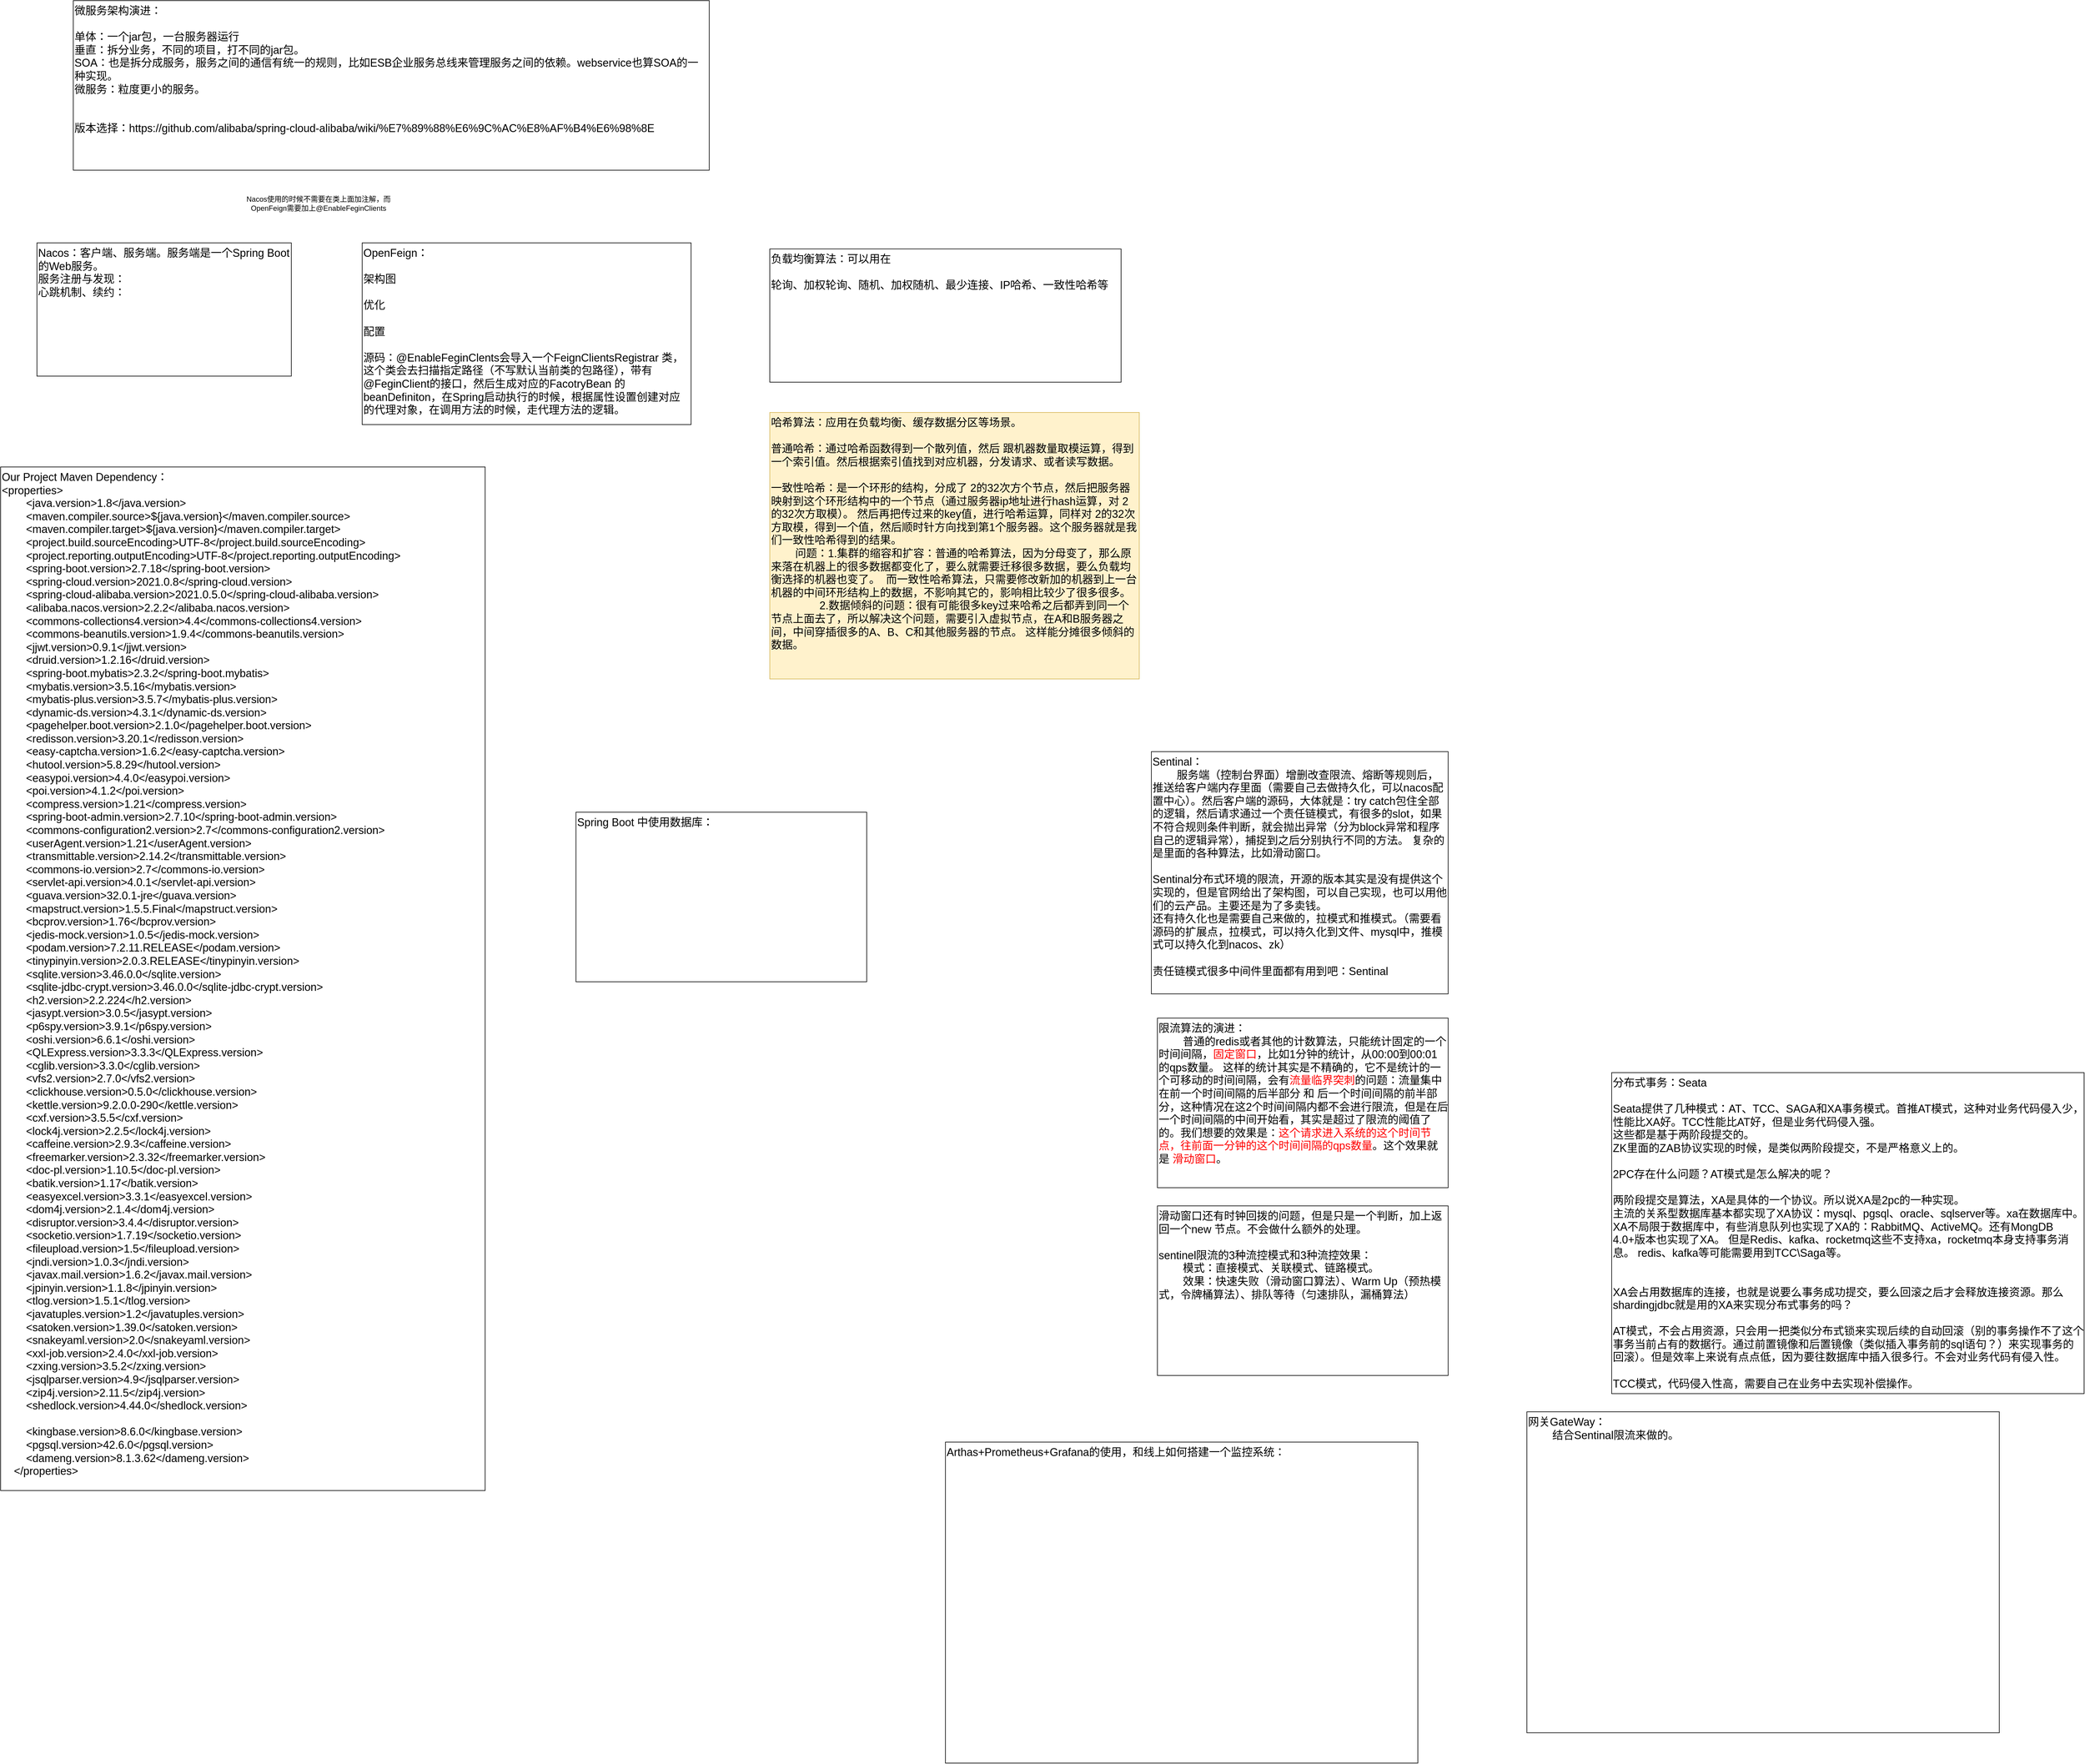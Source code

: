 <mxfile version="26.1.3">
  <diagram name="第 1 页" id="bNRUMGfdpHtpgNB-Gve9">
    <mxGraphModel dx="2876" dy="2235" grid="1" gridSize="10" guides="1" tooltips="1" connect="1" arrows="1" fold="1" page="1" pageScale="1" pageWidth="827" pageHeight="1169" math="0" shadow="0">
      <root>
        <mxCell id="0" />
        <mxCell id="1" parent="0" />
        <mxCell id="2RxM4l89XDD24nxAgFgx-1" value="Nacos：客户端、服务端。服务端是一个Spring Boot的Web服务。&lt;div&gt;服务注册与发现：&lt;/div&gt;&lt;div&gt;心跳机制、续约：&lt;br&gt;&lt;div&gt;&lt;br&gt;&lt;/div&gt;&lt;/div&gt;" style="rounded=0;whiteSpace=wrap;html=1;fontSize=18;verticalAlign=top;align=left;" parent="1" vertex="1">
          <mxGeometry x="-130" y="140" width="420" height="220" as="geometry" />
        </mxCell>
        <mxCell id="2RxM4l89XDD24nxAgFgx-2" value="&lt;div&gt;OpenFeign：&lt;/div&gt;&lt;div&gt;&lt;br&gt;&lt;/div&gt;&lt;div&gt;架构图&lt;/div&gt;&lt;div&gt;&lt;br&gt;&lt;/div&gt;&lt;div&gt;优化&lt;/div&gt;&lt;div&gt;&lt;br&gt;&lt;/div&gt;&lt;div&gt;配置&lt;/div&gt;&lt;div&gt;&lt;br&gt;&lt;/div&gt;&lt;div&gt;源码：@EnableFeginClents会导入一个FeignClientsRegistrar 类，这个类会去扫描指定路径（不写默认当前类的包路径），带有@FeginClient的接口，然后生成对应的FacotryBean 的beanDefiniton，在Spring启动执行的时候，&lt;span style=&quot;background-color: transparent; color: light-dark(rgb(0, 0, 0), rgb(255, 255, 255));&quot;&gt;根据属性设置&lt;/span&gt;&lt;span style=&quot;background-color: transparent; color: light-dark(rgb(0, 0, 0), rgb(255, 255, 255));&quot;&gt;创建对应的代理对象，在调用方法的时候，走代理方法的逻辑。&lt;/span&gt;&lt;/div&gt;" style="rounded=0;whiteSpace=wrap;html=1;fontSize=18;verticalAlign=top;align=left;" parent="1" vertex="1">
          <mxGeometry x="407" y="140" width="543" height="300" as="geometry" />
        </mxCell>
        <mxCell id="2RxM4l89XDD24nxAgFgx-3" value="Our Project Maven Dependency：&lt;div&gt;&lt;div&gt;&amp;lt;properties&amp;gt;&lt;/div&gt;&lt;div&gt;&amp;nbsp; &amp;nbsp; &amp;nbsp; &amp;nbsp; &amp;lt;java.version&amp;gt;1.8&amp;lt;/java.version&amp;gt;&lt;/div&gt;&lt;div&gt;&amp;nbsp; &amp;nbsp; &amp;nbsp; &amp;nbsp; &amp;lt;maven.compiler.source&amp;gt;${java.version}&amp;lt;/maven.compiler.source&amp;gt;&lt;/div&gt;&lt;div&gt;&amp;nbsp; &amp;nbsp; &amp;nbsp; &amp;nbsp; &amp;lt;maven.compiler.target&amp;gt;${java.version}&amp;lt;/maven.compiler.target&amp;gt;&lt;/div&gt;&lt;div&gt;&amp;nbsp; &amp;nbsp; &amp;nbsp; &amp;nbsp; &amp;lt;project.build.sourceEncoding&amp;gt;UTF-8&amp;lt;/project.build.sourceEncoding&amp;gt;&lt;/div&gt;&lt;div&gt;&amp;nbsp; &amp;nbsp; &amp;nbsp; &amp;nbsp; &amp;lt;project.reporting.outputEncoding&amp;gt;UTF-8&amp;lt;/project.reporting.outputEncoding&amp;gt;&lt;/div&gt;&lt;div&gt;&amp;nbsp; &amp;nbsp; &amp;nbsp; &amp;nbsp; &amp;lt;spring-boot.version&amp;gt;2.7.18&amp;lt;/spring-boot.version&amp;gt;&lt;/div&gt;&lt;div&gt;&amp;nbsp; &amp;nbsp; &amp;nbsp; &amp;nbsp; &amp;lt;spring-cloud.version&amp;gt;2021.0.8&amp;lt;/spring-cloud.version&amp;gt;&lt;/div&gt;&lt;div&gt;&amp;nbsp; &amp;nbsp; &amp;nbsp; &amp;nbsp; &amp;lt;spring-cloud-alibaba.version&amp;gt;2021.0.5.0&amp;lt;/spring-cloud-alibaba.version&amp;gt;&lt;/div&gt;&lt;div&gt;&amp;nbsp; &amp;nbsp; &amp;nbsp; &amp;nbsp; &amp;lt;alibaba.nacos.version&amp;gt;2.2.2&amp;lt;/alibaba.nacos.version&amp;gt;&lt;/div&gt;&lt;div&gt;&amp;nbsp; &amp;nbsp; &amp;nbsp; &amp;nbsp; &amp;lt;commons-collections4.version&amp;gt;4.4&amp;lt;/commons-collections4.version&amp;gt;&lt;/div&gt;&lt;div&gt;&amp;nbsp; &amp;nbsp; &amp;nbsp; &amp;nbsp; &amp;lt;commons-beanutils.version&amp;gt;1.9.4&amp;lt;/commons-beanutils.version&amp;gt;&lt;/div&gt;&lt;div&gt;&amp;nbsp; &amp;nbsp; &amp;nbsp; &amp;nbsp; &amp;lt;jjwt.version&amp;gt;0.9.1&amp;lt;/jjwt.version&amp;gt;&lt;/div&gt;&lt;div&gt;&amp;nbsp; &amp;nbsp; &amp;nbsp; &amp;nbsp; &amp;lt;druid.version&amp;gt;1.2.16&amp;lt;/druid.version&amp;gt;&lt;/div&gt;&lt;div&gt;&amp;nbsp; &amp;nbsp; &amp;nbsp; &amp;nbsp; &amp;lt;spring-boot.mybatis&amp;gt;2.3.2&amp;lt;/spring-boot.mybatis&amp;gt;&lt;/div&gt;&lt;div&gt;&amp;nbsp; &amp;nbsp; &amp;nbsp; &amp;nbsp; &amp;lt;mybatis.version&amp;gt;3.5.16&amp;lt;/mybatis.version&amp;gt;&lt;/div&gt;&lt;div&gt;&amp;nbsp; &amp;nbsp; &amp;nbsp; &amp;nbsp; &amp;lt;mybatis-plus.version&amp;gt;3.5.7&amp;lt;/mybatis-plus.version&amp;gt;&lt;/div&gt;&lt;div&gt;&amp;nbsp; &amp;nbsp; &amp;nbsp; &amp;nbsp; &amp;lt;dynamic-ds.version&amp;gt;4.3.1&amp;lt;/dynamic-ds.version&amp;gt;&lt;/div&gt;&lt;div&gt;&amp;nbsp; &amp;nbsp; &amp;nbsp; &amp;nbsp; &amp;lt;pagehelper.boot.version&amp;gt;2.1.0&amp;lt;/pagehelper.boot.version&amp;gt;&lt;/div&gt;&lt;div&gt;&amp;nbsp; &amp;nbsp; &amp;nbsp; &amp;nbsp; &amp;lt;redisson.version&amp;gt;3.20.1&amp;lt;/redisson.version&amp;gt;&lt;/div&gt;&lt;div&gt;&amp;nbsp; &amp;nbsp; &amp;nbsp; &amp;nbsp; &amp;lt;easy-captcha.version&amp;gt;1.6.2&amp;lt;/easy-captcha.version&amp;gt;&lt;/div&gt;&lt;div&gt;&amp;nbsp; &amp;nbsp; &amp;nbsp; &amp;nbsp; &amp;lt;hutool.version&amp;gt;5.8.29&amp;lt;/hutool.version&amp;gt;&lt;/div&gt;&lt;div&gt;&amp;nbsp; &amp;nbsp; &amp;nbsp; &amp;nbsp; &amp;lt;easypoi.version&amp;gt;4.4.0&amp;lt;/easypoi.version&amp;gt;&lt;/div&gt;&lt;div&gt;&amp;nbsp; &amp;nbsp; &amp;nbsp; &amp;nbsp; &amp;lt;poi.version&amp;gt;4.1.2&amp;lt;/poi.version&amp;gt;&lt;/div&gt;&lt;div&gt;&amp;nbsp; &amp;nbsp; &amp;nbsp; &amp;nbsp; &amp;lt;compress.version&amp;gt;1.21&amp;lt;/compress.version&amp;gt;&lt;/div&gt;&lt;div&gt;&amp;nbsp; &amp;nbsp; &amp;nbsp; &amp;nbsp; &amp;lt;spring-boot-admin.version&amp;gt;2.7.10&amp;lt;/spring-boot-admin.version&amp;gt;&lt;/div&gt;&lt;div&gt;&amp;nbsp; &amp;nbsp; &amp;nbsp; &amp;nbsp; &amp;lt;commons-configuration2.version&amp;gt;2.7&amp;lt;/commons-configuration2.version&amp;gt;&lt;/div&gt;&lt;div&gt;&amp;nbsp; &amp;nbsp; &amp;nbsp; &amp;nbsp; &amp;lt;userAgent.version&amp;gt;1.21&amp;lt;/userAgent.version&amp;gt;&lt;/div&gt;&lt;div&gt;&amp;nbsp; &amp;nbsp; &amp;nbsp; &amp;nbsp; &amp;lt;transmittable.version&amp;gt;2.14.2&amp;lt;/transmittable.version&amp;gt;&lt;/div&gt;&lt;div&gt;&amp;nbsp; &amp;nbsp; &amp;nbsp; &amp;nbsp; &amp;lt;commons-io.version&amp;gt;2.7&amp;lt;/commons-io.version&amp;gt;&lt;/div&gt;&lt;div&gt;&amp;nbsp; &amp;nbsp; &amp;nbsp; &amp;nbsp; &amp;lt;servlet-api.version&amp;gt;4.0.1&amp;lt;/servlet-api.version&amp;gt;&lt;/div&gt;&lt;div&gt;&amp;nbsp; &amp;nbsp; &amp;nbsp; &amp;nbsp; &amp;lt;guava.version&amp;gt;32.0.1-jre&amp;lt;/guava.version&amp;gt;&lt;/div&gt;&lt;div&gt;&amp;nbsp; &amp;nbsp; &amp;nbsp; &amp;nbsp; &amp;lt;mapstruct.version&amp;gt;1.5.5.Final&amp;lt;/mapstruct.version&amp;gt;&lt;/div&gt;&lt;div&gt;&amp;nbsp; &amp;nbsp; &amp;nbsp; &amp;nbsp; &amp;lt;bcprov.version&amp;gt;1.76&amp;lt;/bcprov.version&amp;gt;&lt;/div&gt;&lt;div&gt;&amp;nbsp; &amp;nbsp; &amp;nbsp; &amp;nbsp; &amp;lt;jedis-mock.version&amp;gt;1.0.5&amp;lt;/jedis-mock.version&amp;gt;&lt;/div&gt;&lt;div&gt;&amp;nbsp; &amp;nbsp; &amp;nbsp; &amp;nbsp; &amp;lt;podam.version&amp;gt;7.2.11.RELEASE&amp;lt;/podam.version&amp;gt;&lt;/div&gt;&lt;div&gt;&amp;nbsp; &amp;nbsp; &amp;nbsp; &amp;nbsp; &amp;lt;tinypinyin.version&amp;gt;2.0.3.RELEASE&amp;lt;/tinypinyin.version&amp;gt;&lt;/div&gt;&lt;div&gt;&amp;nbsp; &amp;nbsp; &amp;nbsp; &amp;nbsp; &amp;lt;sqlite.version&amp;gt;3.46.0.0&amp;lt;/sqlite.version&amp;gt;&lt;/div&gt;&lt;div&gt;&amp;nbsp; &amp;nbsp; &amp;nbsp; &amp;nbsp; &amp;lt;sqlite-jdbc-crypt.version&amp;gt;3.46.0.0&amp;lt;/sqlite-jdbc-crypt.version&amp;gt;&lt;/div&gt;&lt;div&gt;&amp;nbsp; &amp;nbsp; &amp;nbsp; &amp;nbsp; &amp;lt;h2.version&amp;gt;2.2.224&amp;lt;/h2.version&amp;gt;&lt;/div&gt;&lt;div&gt;&amp;nbsp; &amp;nbsp; &amp;nbsp; &amp;nbsp; &amp;lt;jasypt.version&amp;gt;3.0.5&amp;lt;/jasypt.version&amp;gt;&lt;/div&gt;&lt;div&gt;&amp;nbsp; &amp;nbsp; &amp;nbsp; &amp;nbsp; &amp;lt;p6spy.version&amp;gt;3.9.1&amp;lt;/p6spy.version&amp;gt;&lt;/div&gt;&lt;div&gt;&amp;nbsp; &amp;nbsp; &amp;nbsp; &amp;nbsp; &amp;lt;oshi.version&amp;gt;6.6.1&amp;lt;/oshi.version&amp;gt;&lt;/div&gt;&lt;div&gt;&amp;nbsp; &amp;nbsp; &amp;nbsp; &amp;nbsp; &amp;lt;QLExpress.version&amp;gt;3.3.3&amp;lt;/QLExpress.version&amp;gt;&lt;/div&gt;&lt;div&gt;&amp;nbsp; &amp;nbsp; &amp;nbsp; &amp;nbsp; &amp;lt;cglib.version&amp;gt;3.3.0&amp;lt;/cglib.version&amp;gt;&lt;/div&gt;&lt;div&gt;&amp;nbsp; &amp;nbsp; &amp;nbsp; &amp;nbsp; &amp;lt;vfs2.version&amp;gt;2.7.0&amp;lt;/vfs2.version&amp;gt;&lt;/div&gt;&lt;div&gt;&amp;nbsp; &amp;nbsp; &amp;nbsp; &amp;nbsp; &amp;lt;clickhouse.version&amp;gt;0.5.0&amp;lt;/clickhouse.version&amp;gt;&lt;/div&gt;&lt;div&gt;&amp;nbsp; &amp;nbsp; &amp;nbsp; &amp;nbsp; &amp;lt;kettle.version&amp;gt;9.2.0.0-290&amp;lt;/kettle.version&amp;gt;&lt;/div&gt;&lt;div&gt;&amp;nbsp; &amp;nbsp; &amp;nbsp; &amp;nbsp; &amp;lt;cxf.version&amp;gt;3.5.5&amp;lt;/cxf.version&amp;gt;&lt;/div&gt;&lt;div&gt;&amp;nbsp; &amp;nbsp; &amp;nbsp; &amp;nbsp; &amp;lt;lock4j.version&amp;gt;2.2.5&amp;lt;/lock4j.version&amp;gt;&lt;/div&gt;&lt;div&gt;&amp;nbsp; &amp;nbsp; &amp;nbsp; &amp;nbsp; &amp;lt;caffeine.version&amp;gt;2.9.3&amp;lt;/caffeine.version&amp;gt;&lt;/div&gt;&lt;div&gt;&amp;nbsp; &amp;nbsp; &amp;nbsp; &amp;nbsp; &amp;lt;freemarker.version&amp;gt;2.3.32&amp;lt;/freemarker.version&amp;gt;&lt;/div&gt;&lt;div&gt;&amp;nbsp; &amp;nbsp; &amp;nbsp; &amp;nbsp; &amp;lt;doc-pl.version&amp;gt;1.10.5&amp;lt;/doc-pl.version&amp;gt;&lt;/div&gt;&lt;div&gt;&amp;nbsp; &amp;nbsp; &amp;nbsp; &amp;nbsp; &amp;lt;batik.version&amp;gt;1.17&amp;lt;/batik.version&amp;gt;&lt;/div&gt;&lt;div&gt;&amp;nbsp; &amp;nbsp; &amp;nbsp; &amp;nbsp; &amp;lt;easyexcel.version&amp;gt;3.3.1&amp;lt;/easyexcel.version&amp;gt;&lt;/div&gt;&lt;div&gt;&amp;nbsp; &amp;nbsp; &amp;nbsp; &amp;nbsp; &amp;lt;dom4j.version&amp;gt;2.1.4&amp;lt;/dom4j.version&amp;gt;&lt;/div&gt;&lt;div&gt;&amp;nbsp; &amp;nbsp; &amp;nbsp; &amp;nbsp; &amp;lt;disruptor.version&amp;gt;3.4.4&amp;lt;/disruptor.version&amp;gt;&lt;/div&gt;&lt;div&gt;&amp;nbsp; &amp;nbsp; &amp;nbsp; &amp;nbsp; &amp;lt;socketio.version&amp;gt;1.7.19&amp;lt;/socketio.version&amp;gt;&lt;/div&gt;&lt;div&gt;&amp;nbsp; &amp;nbsp; &amp;nbsp; &amp;nbsp; &amp;lt;fileupload.version&amp;gt;1.5&amp;lt;/fileupload.version&amp;gt;&lt;/div&gt;&lt;div&gt;&amp;nbsp; &amp;nbsp; &amp;nbsp; &amp;nbsp; &amp;lt;jndi.version&amp;gt;1.0.3&amp;lt;/jndi.version&amp;gt;&lt;/div&gt;&lt;div&gt;&amp;nbsp; &amp;nbsp; &amp;nbsp; &amp;nbsp; &amp;lt;javax.mail.version&amp;gt;1.6.2&amp;lt;/javax.mail.version&amp;gt;&lt;/div&gt;&lt;div&gt;&amp;nbsp; &amp;nbsp; &amp;nbsp; &amp;nbsp; &amp;lt;jpinyin.version&amp;gt;1.1.8&amp;lt;/jpinyin.version&amp;gt;&lt;/div&gt;&lt;div&gt;&amp;nbsp; &amp;nbsp; &amp;nbsp; &amp;nbsp; &amp;lt;tlog.version&amp;gt;1.5.1&amp;lt;/tlog.version&amp;gt;&lt;/div&gt;&lt;div&gt;&amp;nbsp; &amp;nbsp; &amp;nbsp; &amp;nbsp; &amp;lt;javatuples.version&amp;gt;1.2&amp;lt;/javatuples.version&amp;gt;&lt;/div&gt;&lt;div&gt;&amp;nbsp; &amp;nbsp; &amp;nbsp; &amp;nbsp; &amp;lt;satoken.version&amp;gt;1.39.0&amp;lt;/satoken.version&amp;gt;&lt;/div&gt;&lt;div&gt;&amp;nbsp; &amp;nbsp; &amp;nbsp; &amp;nbsp; &amp;lt;snakeyaml.version&amp;gt;2.0&amp;lt;/snakeyaml.version&amp;gt;&lt;/div&gt;&lt;div&gt;&amp;nbsp; &amp;nbsp; &amp;nbsp; &amp;nbsp; &amp;lt;xxl-job.version&amp;gt;2.4.0&amp;lt;/xxl-job.version&amp;gt;&lt;/div&gt;&lt;div&gt;&amp;nbsp; &amp;nbsp; &amp;nbsp; &amp;nbsp; &amp;lt;zxing.version&amp;gt;3.5.2&amp;lt;/zxing.version&amp;gt;&lt;/div&gt;&lt;div&gt;&amp;nbsp; &amp;nbsp; &amp;nbsp; &amp;nbsp; &amp;lt;jsqlparser.version&amp;gt;4.9&amp;lt;/jsqlparser.version&amp;gt;&lt;/div&gt;&lt;div&gt;&amp;nbsp; &amp;nbsp; &amp;nbsp; &amp;nbsp; &amp;lt;zip4j.version&amp;gt;2.11.5&amp;lt;/zip4j.version&amp;gt;&lt;/div&gt;&lt;div&gt;&amp;nbsp; &amp;nbsp; &amp;nbsp; &amp;nbsp; &amp;lt;shedlock.version&amp;gt;4.44.0&amp;lt;/shedlock.version&amp;gt;&lt;/div&gt;&lt;div&gt;&lt;br&gt;&lt;/div&gt;&lt;div&gt;&amp;nbsp; &amp;nbsp; &amp;nbsp; &amp;nbsp; &amp;lt;kingbase.version&amp;gt;8.6.0&amp;lt;/kingbase.version&amp;gt;&lt;/div&gt;&lt;div&gt;&amp;nbsp; &amp;nbsp; &amp;nbsp; &amp;nbsp; &amp;lt;pgsql.version&amp;gt;42.6.0&amp;lt;/pgsql.version&amp;gt;&lt;/div&gt;&lt;div&gt;&amp;nbsp; &amp;nbsp; &amp;nbsp; &amp;nbsp; &amp;lt;dameng.version&amp;gt;8.1.3.62&amp;lt;/dameng.version&amp;gt;&lt;/div&gt;&lt;div&gt;&amp;nbsp; &amp;nbsp; &amp;lt;/properties&amp;gt;&lt;/div&gt;&lt;div&gt;&lt;br&gt;&lt;/div&gt;&lt;/div&gt;" style="rounded=0;whiteSpace=wrap;html=1;fontSize=18;verticalAlign=top;align=left;" parent="1" vertex="1">
          <mxGeometry x="-190" y="510" width="800" height="1690" as="geometry" />
        </mxCell>
        <mxCell id="8Nu4Ka4w16lwiklZhjRO-1" value="微服务架构演进：&lt;div&gt;&lt;br&gt;&lt;/div&gt;&lt;div&gt;单体：一个jar包，一台服务器运行&lt;/div&gt;&lt;div&gt;垂直：拆分业务，不同的项目，打不同的jar包。&lt;/div&gt;&lt;div&gt;SOA：也是拆分成服务，服务之间的通信有统一的规则，比如ESB企业服务总线来管理服务之间的依赖。webservice也算SOA的一种实现。&lt;/div&gt;&lt;div&gt;微服务：粒度更小的服务。&lt;/div&gt;&lt;div&gt;&lt;br&gt;&lt;/div&gt;&lt;div&gt;&lt;br&gt;&lt;/div&gt;&lt;div&gt;版本选择：https://github.com/alibaba/spring-cloud-alibaba/wiki/%E7%89%88%E6%9C%AC%E8%AF%B4%E6%98%8E&lt;br&gt;&lt;div&gt;&lt;br&gt;&lt;/div&gt;&lt;/div&gt;" style="rounded=0;whiteSpace=wrap;html=1;fontSize=18;verticalAlign=top;align=left;" parent="1" vertex="1">
          <mxGeometry x="-70" y="-260" width="1050" height="280" as="geometry" />
        </mxCell>
        <mxCell id="JkpguMBfyvvDvHadpzbC-1" value="&lt;div&gt;负载均衡算法：可以用在&lt;/div&gt;&lt;div&gt;&lt;br&gt;&lt;/div&gt;&lt;div&gt;轮询、加权轮询、随机、加权随机、最少连接、IP哈希、一致性哈希等&lt;/div&gt;" style="rounded=0;whiteSpace=wrap;html=1;fontSize=18;verticalAlign=top;align=left;" parent="1" vertex="1">
          <mxGeometry x="1080" y="150" width="580" height="220" as="geometry" />
        </mxCell>
        <mxCell id="VfdaiQWPS9US5twS7hE0-1" value="&lt;div&gt;哈希算法：应用在负载均衡、缓存数据分区等场景。&lt;/div&gt;&lt;div&gt;&lt;br&gt;&lt;/div&gt;&lt;div&gt;普通哈希：通过哈希函数得到一个散列值，然后 跟机器数量取模运算，得到一个索引值。然后根据索引值找到对应机器，分发请求、或者读写数据。&lt;/div&gt;&lt;div&gt;&lt;br&gt;&lt;/div&gt;一致性哈希：是一个环形的结构，分成了 2的32次方个节点，然后把服务器映射到这个环形结构中的一个节点（通过服务器ip地址进行hash运算，对 2的32次方取模）。 然后再把传过来的key值，进行哈希运算，同样对 2的32次方取模，得到一个值，然后顺时针方向找到第1个服务器。这个服务器就是我们一致性哈希得到的结果。&lt;div&gt;&lt;span style=&quot;white-space: pre;&quot;&gt;&#x9;&lt;/span&gt;问题：1.集群的缩容和扩容：普通的哈希算法，因为分母变了，那么原来落在机器上的很多数据都变化了，要么就需要迁移很多数据，要么负载均衡选择的机器也变了。&amp;nbsp; 而一致性哈希算法，只需要修改新加的机器到上一台机器的中间环形结构上的数据，不影响其它的，影响相比较少了很多很多。&lt;br&gt;&lt;/div&gt;&lt;div&gt;&lt;span style=&quot;white-space: pre;&quot;&gt;&#x9;&lt;/span&gt;&lt;span style=&quot;white-space: pre;&quot;&gt;&#x9;&lt;/span&gt;2.数据倾斜的问题：很有可能很多key过来哈希之后都弄到同一个节点上面去了，所以解决这个问题，需要引入虚拟节点，在A和B服务器之间，中间穿插很多的A、B、C和其他服务器的节点。 这样能分摊很多倾斜的数据。&lt;br&gt;&lt;/div&gt;" style="rounded=0;whiteSpace=wrap;html=1;fontSize=18;verticalAlign=top;align=left;fillColor=#fff2cc;strokeColor=#d6b656;" parent="1" vertex="1">
          <mxGeometry x="1080" y="420" width="610" height="440" as="geometry" />
        </mxCell>
        <mxCell id="VfdaiQWPS9US5twS7hE0-2" value="Spring Boot 中使用数据库：" style="rounded=0;whiteSpace=wrap;html=1;fontSize=18;verticalAlign=top;align=left;" parent="1" vertex="1">
          <mxGeometry x="760" y="1080" width="480" height="280" as="geometry" />
        </mxCell>
        <mxCell id="llbknPpr0wl2aexQ5wte-1" value="Sentinal：&lt;div&gt;&lt;span style=&quot;white-space: pre;&quot;&gt;&#x9;&lt;/span&gt;服务端（控制台界面）增删改查限流、熔断等规则后，推送给客户端内存里面（需要自己去做持久化，可以nacos配置中心）。然后客户端的源码，大体就是：try catch包住全部的逻辑，然后请求通过一个责任链模式，有很多的slot，如果不符合规则条件判断，就会抛出异常（分为block异常和程序自己的逻辑异常），捕捉到之后分别执行不同的方法。 复杂的是里面的各种算法，比如滑动窗口。&lt;br&gt;&lt;/div&gt;&lt;div&gt;&lt;br&gt;&lt;/div&gt;&lt;div&gt;Sentinal分布式环境的限流，开源的版本其实是没有提供这个实现的，但是官网给出了架构图，可以自己实现，也可以用他们的云产品。主要还是为了多卖钱。&lt;/div&gt;&lt;div&gt;还有持久化也是需要自己来做的，拉模式和推模式。（需要看源码的扩展点，拉模式，可以持久化到文件、mysql中，推模式可以持久化到nacos、zk）&lt;/div&gt;&lt;div&gt;&lt;br&gt;&lt;/div&gt;&lt;div&gt;责任链模式很多中间件里面都有用到吧：Sentinal&lt;/div&gt;&lt;div&gt;&lt;br&gt;&lt;/div&gt;" style="rounded=0;whiteSpace=wrap;html=1;fontSize=18;verticalAlign=top;align=left;" parent="1" vertex="1">
          <mxGeometry x="1710" y="980" width="490" height="400" as="geometry" />
        </mxCell>
        <mxCell id="UeN3P7YvOwQrCzJwxY_4-1" value="限流算法的演进：&lt;div&gt;&lt;span style=&quot;white-space: pre;&quot;&gt;&#x9;&lt;/span&gt;普通的redis或者其他的计数算法，只能统计固定的一个时间间隔，&lt;font style=&quot;color: rgb(255, 0, 0);&quot;&gt;固定窗口&lt;/font&gt;，比如1分钟的统计，从00:00到00:01的qps数量。 这样的统计其实是不精确的，&lt;span style=&quot;background-color: transparent; color: light-dark(rgb(0, 0, 0), rgb(255, 255, 255));&quot;&gt;它不是统计的一个可移动的时间间隔，&lt;/span&gt;&lt;span style=&quot;background-color: transparent; color: light-dark(rgb(0, 0, 0), rgb(255, 255, 255));&quot;&gt;会有&lt;/span&gt;&lt;font style=&quot;background-color: transparent; color: rgb(255, 0, 0);&quot;&gt;流量临界突刺&lt;/font&gt;&lt;span style=&quot;background-color: transparent; color: light-dark(rgb(0, 0, 0), rgb(255, 255, 255));&quot;&gt;的问题：流量集中在前一个时间间隔的后半部分 和 后一个时间间隔的前半部分，这种情况在这2个时间间隔内都不会进行限流，但是在后一个时间间隔的中间开始看，其实是超过了限流的阈值了的。我们想要的效果是：&lt;/span&gt;&lt;font style=&quot;background-color: transparent; color: rgb(255, 0, 0);&quot;&gt;这个请求进入系统的这个时间节点，往前面一分钟的这个时间间隔的qps数量&lt;/font&gt;&lt;span style=&quot;background-color: transparent; color: light-dark(rgb(0, 0, 0), rgb(255, 255, 255));&quot;&gt;。这个效果就是 &lt;/span&gt;&lt;font style=&quot;background-color: transparent; color: rgb(255, 0, 0);&quot;&gt;滑动窗口&lt;/font&gt;&lt;span style=&quot;background-color: transparent; color: light-dark(rgb(0, 0, 0), rgb(255, 255, 255));&quot;&gt;。&lt;/span&gt;&lt;/div&gt;&lt;div&gt;&lt;div&gt;&lt;br&gt;&lt;/div&gt;&lt;/div&gt;" style="rounded=0;whiteSpace=wrap;html=1;fontSize=18;verticalAlign=top;align=left;" parent="1" vertex="1">
          <mxGeometry x="1720" y="1420" width="480" height="280" as="geometry" />
        </mxCell>
        <mxCell id="YG4GrdYwy3NGrYMXa4sz-1" value="滑动窗口还有时钟回拨的问题，但是只是一个判断，加上返回一个new 节点。不会做什么额外的处理。&lt;div&gt;&lt;br&gt;&lt;/div&gt;&lt;div&gt;sentinel限流的3种流控模式和3种流控效果：&lt;/div&gt;&lt;div&gt;&lt;span style=&quot;white-space: pre;&quot;&gt;&#x9;&lt;/span&gt;模式：直接模式、关联模式、链路模式。&lt;/div&gt;&lt;div&gt;&lt;span style=&quot;white-space: pre;&quot;&gt;&#x9;&lt;/span&gt;效果：快速失败（滑动窗口算法）、Warm Up（预热模式，令牌桶算法）、排队等待（匀速排队，漏桶算法）&lt;br&gt;&lt;/div&gt;&lt;div&gt;&lt;div&gt;&lt;div&gt;&lt;br&gt;&lt;/div&gt;&lt;/div&gt;&lt;/div&gt;" style="rounded=0;whiteSpace=wrap;html=1;fontSize=18;verticalAlign=top;align=left;" parent="1" vertex="1">
          <mxGeometry x="1720" y="1730" width="480" height="280" as="geometry" />
        </mxCell>
        <mxCell id="xb5FwsVI7nqsQViI3kiX-1" value="Nacos使用的时候不需要在类上面加注解，而OpenFeign需要加上@EnableFeginClients" style="text;html=1;align=center;verticalAlign=middle;whiteSpace=wrap;rounded=0;" parent="1" vertex="1">
          <mxGeometry x="210" y="50" width="250" height="50" as="geometry" />
        </mxCell>
        <mxCell id="lFDamCLCkBhxT8NYs803-1" value="&lt;div&gt;分布式事务：Seata&lt;/div&gt;&lt;div&gt;&lt;br&gt;&lt;/div&gt;&lt;div&gt;Seata提供了几种模式：AT、TCC、SAGA和XA事务模式。首推AT模式，这种对业务代码侵入少，性能比XA好。TCC性能比AT好，但是业务代码侵入强。&lt;/div&gt;&lt;div&gt;这些都是基于两阶段提交的。&lt;/div&gt;&lt;div&gt;ZK里面的ZAB协议实现的时候，是类似两阶段提交，不是严格意义上的。&lt;/div&gt;&lt;div&gt;&lt;br&gt;&lt;/div&gt;&lt;div&gt;2PC存在什么问题？AT模式是怎么解决的呢？&lt;/div&gt;&lt;div&gt;&lt;br&gt;&lt;/div&gt;&lt;div&gt;两阶段提交是算法，XA是具体的一个协议。所以说XA是2pc的一种实现。&lt;/div&gt;&lt;div&gt;主流的关系型数据库基本都实现了XA协议：mysql、pgsql、oracle、sqlserver等。xa在数据库中。&lt;/div&gt;&lt;div&gt;XA不局限于数据库中，有些消息队列也实现了XA的：RabbitMQ、ActiveMQ。还有MongDB 4.0+版本也实现了XA。 但是Redis、kafka、rocketmq这些不支持xa，rocketmq本身支持事务消息。 redis、kafka等可能需要用到TCC\Saga等。&lt;/div&gt;&lt;div&gt;&lt;br&gt;&lt;/div&gt;&lt;div&gt;&lt;br&gt;&lt;/div&gt;&lt;div&gt;XA会占用数据库的连接，也就是说要么事务成功提交，要么回滚之后才会释放连接资源。那么shardingjdbc就是用的XA来实现分布式事务的吗？&lt;/div&gt;&lt;div&gt;&lt;br&gt;&lt;/div&gt;&lt;div&gt;AT模式，不会占用资源，只会用一把类似分布式锁来实现后续的自动回滚（别的事务操作不了这个事务当前占有的数据行。通过前置镜像和后置镜像（类似插入事务前的sql语句？）来实现事务的回滚）。但是效率上来说有点点低，因为要往数据库中插入很多行。不会对业务代码有侵入性。&lt;/div&gt;&lt;div&gt;&lt;br&gt;&lt;/div&gt;&lt;div&gt;TCC模式，代码侵入性高，需要自己在业务中去实现补偿操作。&lt;/div&gt;&lt;div&gt;&lt;div&gt;&lt;div&gt;&lt;br&gt;&lt;/div&gt;&lt;/div&gt;&lt;/div&gt;&lt;div&gt;&lt;br&gt;&lt;/div&gt;" style="rounded=0;whiteSpace=wrap;html=1;fontSize=18;verticalAlign=top;align=left;" parent="1" vertex="1">
          <mxGeometry x="2470" y="1510" width="780" height="530" as="geometry" />
        </mxCell>
        <mxCell id="gp-tOEH7vBiZSUj95nvB-3" value="&lt;div&gt;网关GateWay：&lt;/div&gt;&lt;div&gt;&lt;span style=&quot;white-space: pre;&quot;&gt;&#x9;&lt;/span&gt;结合Sentinal限流来做的。&lt;/div&gt;" style="rounded=0;whiteSpace=wrap;html=1;fontSize=18;verticalAlign=top;align=left;" parent="1" vertex="1">
          <mxGeometry x="2330" y="2070" width="780" height="530" as="geometry" />
        </mxCell>
        <mxCell id="gp-tOEH7vBiZSUj95nvB-4" value="&lt;div&gt;Arthas+Prometheus+Grafana的使用，和线上如何搭建一个监控系统：&lt;/div&gt;&lt;div&gt;&lt;br&gt;&lt;/div&gt;" style="rounded=0;whiteSpace=wrap;html=1;fontSize=18;verticalAlign=top;align=left;" parent="1" vertex="1">
          <mxGeometry x="1370" y="2120" width="780" height="530" as="geometry" />
        </mxCell>
      </root>
    </mxGraphModel>
  </diagram>
</mxfile>
